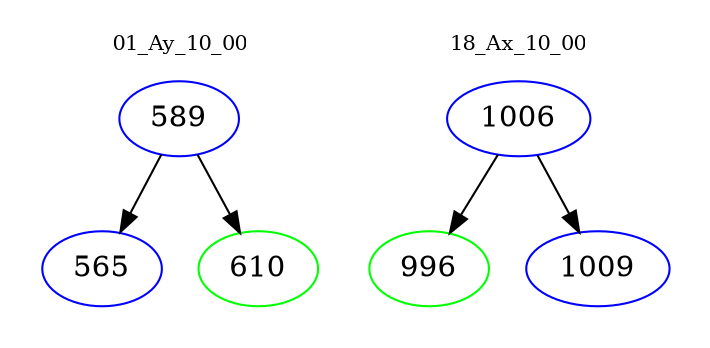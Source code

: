 digraph{
subgraph cluster_0 {
color = white
label = "01_Ay_10_00";
fontsize=10;
T0_589 [label="589", color="blue"]
T0_589 -> T0_565 [color="black"]
T0_565 [label="565", color="blue"]
T0_589 -> T0_610 [color="black"]
T0_610 [label="610", color="green"]
}
subgraph cluster_1 {
color = white
label = "18_Ax_10_00";
fontsize=10;
T1_1006 [label="1006", color="blue"]
T1_1006 -> T1_996 [color="black"]
T1_996 [label="996", color="green"]
T1_1006 -> T1_1009 [color="black"]
T1_1009 [label="1009", color="blue"]
}
}
